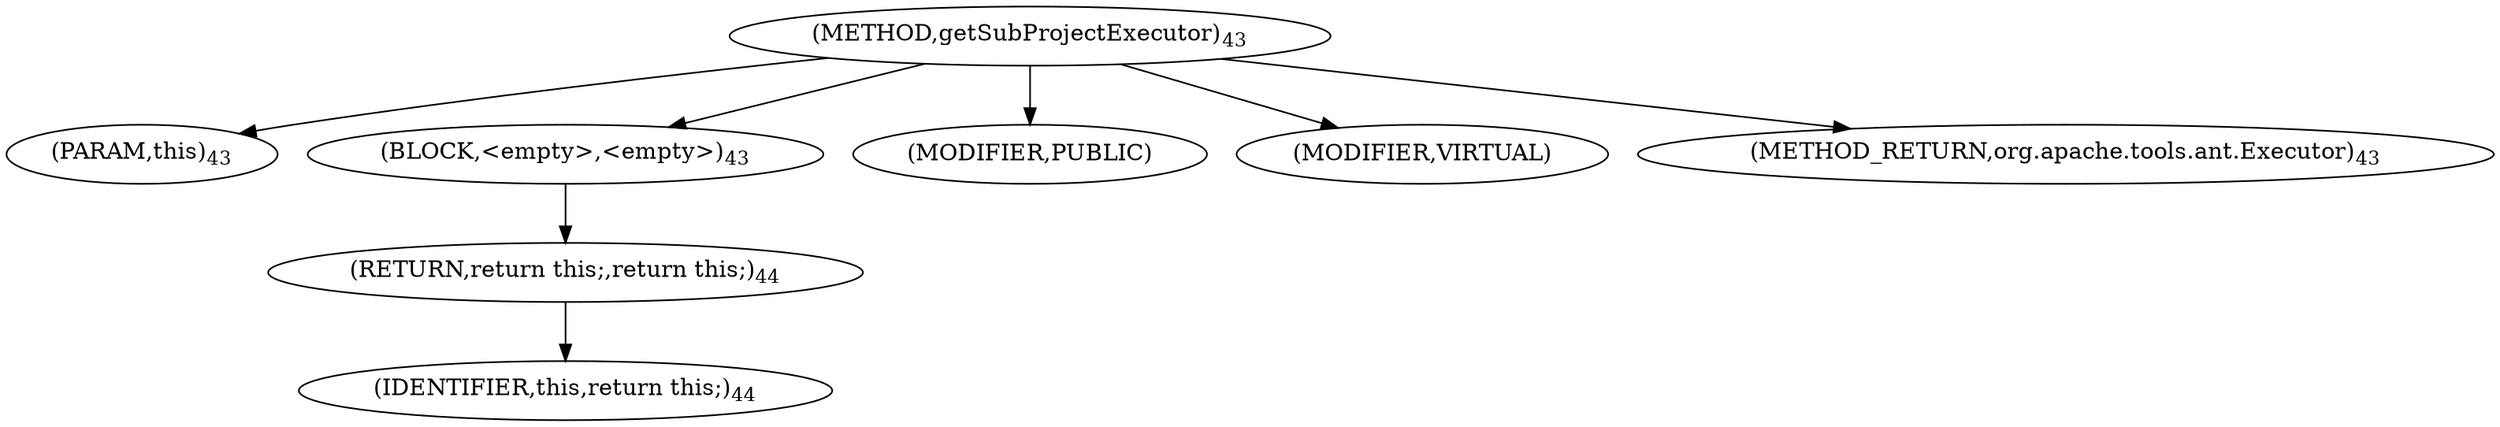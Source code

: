 digraph "getSubProjectExecutor" {  
"38" [label = <(METHOD,getSubProjectExecutor)<SUB>43</SUB>> ]
"4" [label = <(PARAM,this)<SUB>43</SUB>> ]
"39" [label = <(BLOCK,&lt;empty&gt;,&lt;empty&gt;)<SUB>43</SUB>> ]
"40" [label = <(RETURN,return this;,return this;)<SUB>44</SUB>> ]
"3" [label = <(IDENTIFIER,this,return this;)<SUB>44</SUB>> ]
"41" [label = <(MODIFIER,PUBLIC)> ]
"42" [label = <(MODIFIER,VIRTUAL)> ]
"43" [label = <(METHOD_RETURN,org.apache.tools.ant.Executor)<SUB>43</SUB>> ]
  "38" -> "4" 
  "38" -> "39" 
  "38" -> "41" 
  "38" -> "42" 
  "38" -> "43" 
  "39" -> "40" 
  "40" -> "3" 
}
